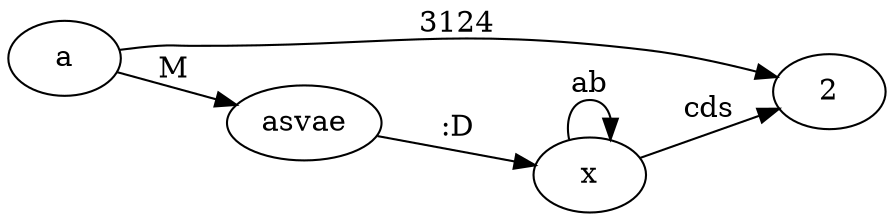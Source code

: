 digraph "graf solo" {
	rankdir=LR size=10
	1 [label=a]
	1 -> 3 [label=3124]
	1 -> 4 [label=M]
	2 [label=x]
	2 -> 2 [label=ab]
	2 -> 3 [label=cds]
	3 [label=2]
	4 [label=asvae]
	4 -> 2 [label=":D"]
}
